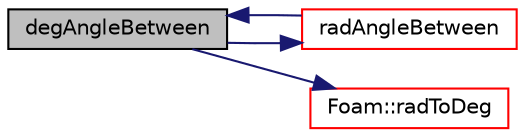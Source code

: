 digraph "degAngleBetween"
{
  bgcolor="transparent";
  edge [fontname="Helvetica",fontsize="10",labelfontname="Helvetica",labelfontsize="10"];
  node [fontname="Helvetica",fontsize="10",shape=record];
  rankdir="LR";
  Node1 [label="degAngleBetween",height=0.2,width=0.4,color="black", fillcolor="grey75", style="filled", fontcolor="black"];
  Node1 -> Node2 [color="midnightblue",fontsize="10",style="solid",fontname="Helvetica"];
  Node2 [label="radAngleBetween",height=0.2,width=0.4,color="red",URL="$a11071.html#a40e012ba4fce0239b9220edeae4f9cb2",tooltip="Calculate angle between a and b in radians. "];
  Node2 -> Node1 [color="midnightblue",fontsize="10",style="solid",fontname="Helvetica"];
  Node1 -> Node3 [color="midnightblue",fontsize="10",style="solid",fontname="Helvetica"];
  Node3 [label="Foam::radToDeg",height=0.2,width=0.4,color="red",URL="$a10974.html#a43e249466ea923a1a1243c5f91fbd2d7",tooltip="Conversion from radians to degrees. "];
}
